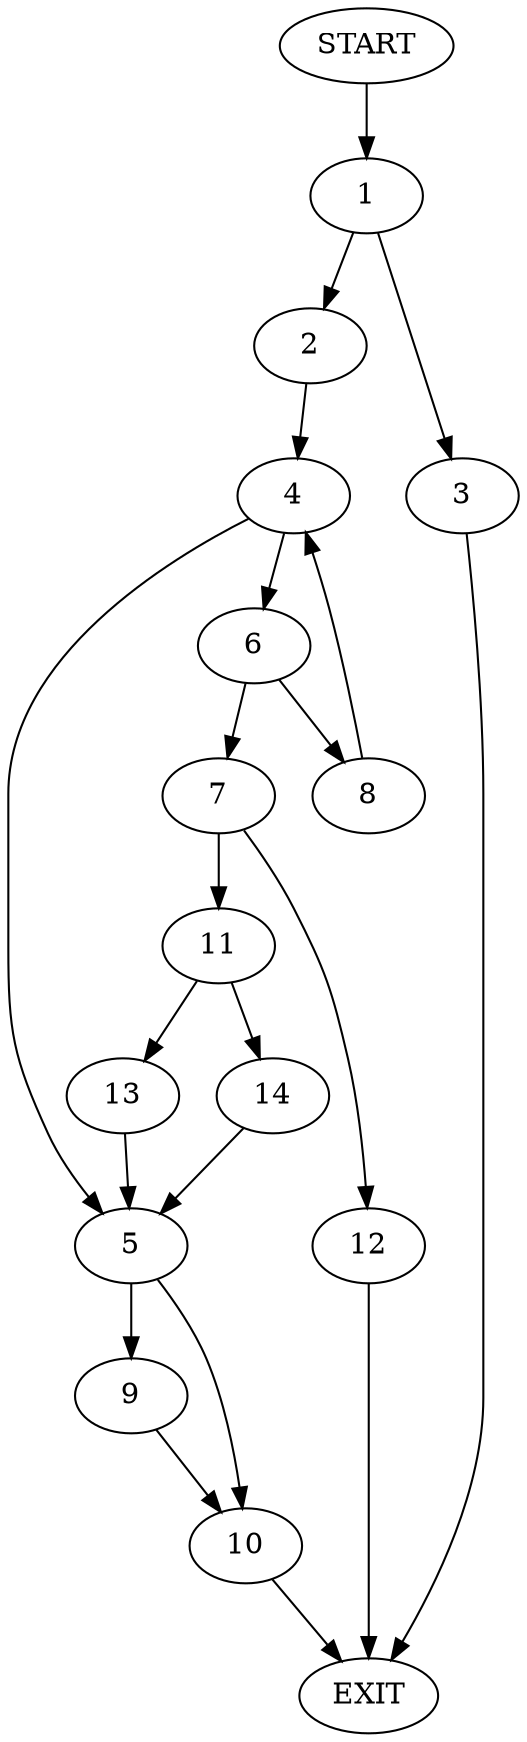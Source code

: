 digraph {
0 [label="START"]
15 [label="EXIT"]
0 -> 1
1 -> 2
1 -> 3
2 -> 4
3 -> 15
4 -> 5
4 -> 6
6 -> 7
6 -> 8
5 -> 9
5 -> 10
7 -> 11
7 -> 12
8 -> 4
12 -> 15
11 -> 13
11 -> 14
14 -> 5
13 -> 5
10 -> 15
9 -> 10
}
